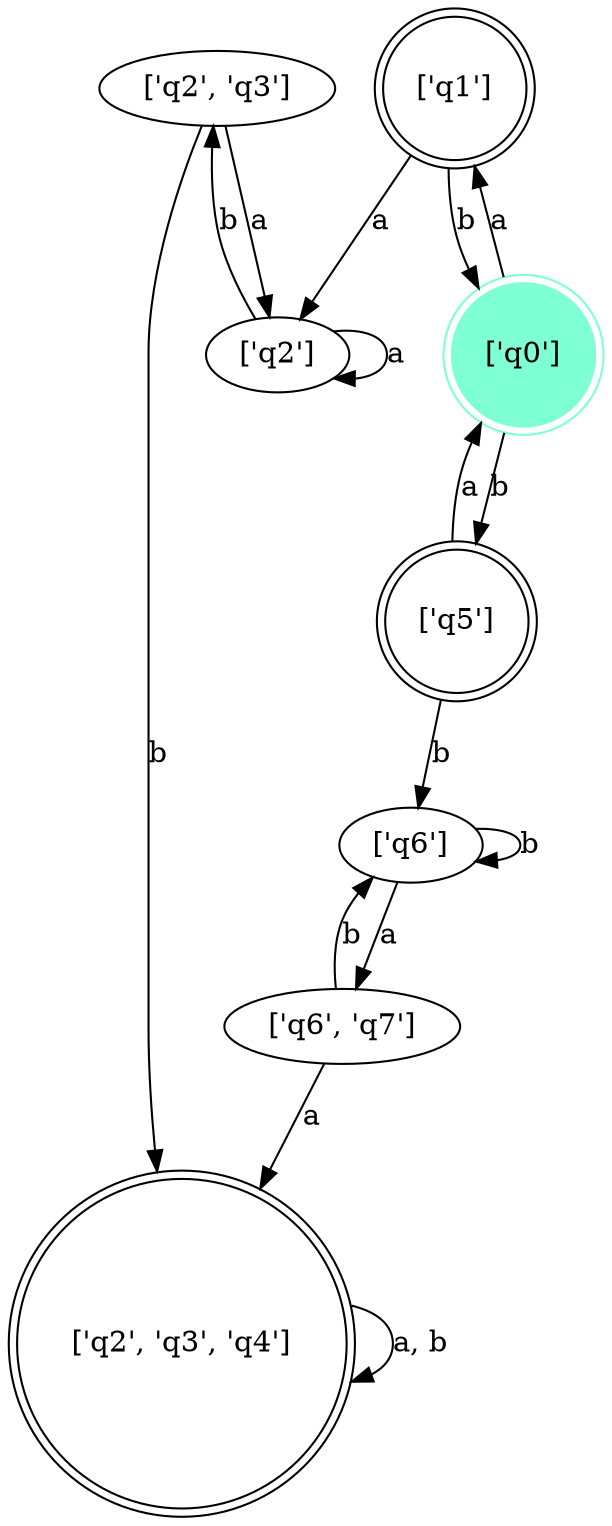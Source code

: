 // FSM
digraph {
	"['q2', 'q3']"
	"['q6', 'q7']"
	"['q6']"
	"['q2']"
	node [shape=doublecircle]
	"['q1']"
	"['q5']"
	"['q2', 'q3', 'q4']"
	node [color=aquamarine shape=doublecircle style=filled]
	"['q0']"
	node [shape=circle]
	"['q0']" -> "['q1']" [label=a]
	"['q0']" -> "['q5']" [label=b]
	"['q1']" -> "['q2']" [label=a]
	"['q1']" -> "['q0']" [label=b]
	"['q5']" -> "['q0']" [label=a]
	"['q5']" -> "['q6']" [label=b]
	"['q2']" -> "['q2']" [label=a]
	"['q2']" -> "['q2', 'q3']" [label=b]
	"['q6']" -> "['q6', 'q7']" [label=a]
	"['q6']" -> "['q6']" [label=b]
	"['q2', 'q3']" -> "['q2']" [label=a]
	"['q2', 'q3']" -> "['q2', 'q3', 'q4']" [label=b]
	"['q6', 'q7']" -> "['q2', 'q3', 'q4']" [label=a]
	"['q6', 'q7']" -> "['q6']" [label=b]
	"['q2', 'q3', 'q4']" -> "['q2', 'q3', 'q4']" [label="a, b"]
}
